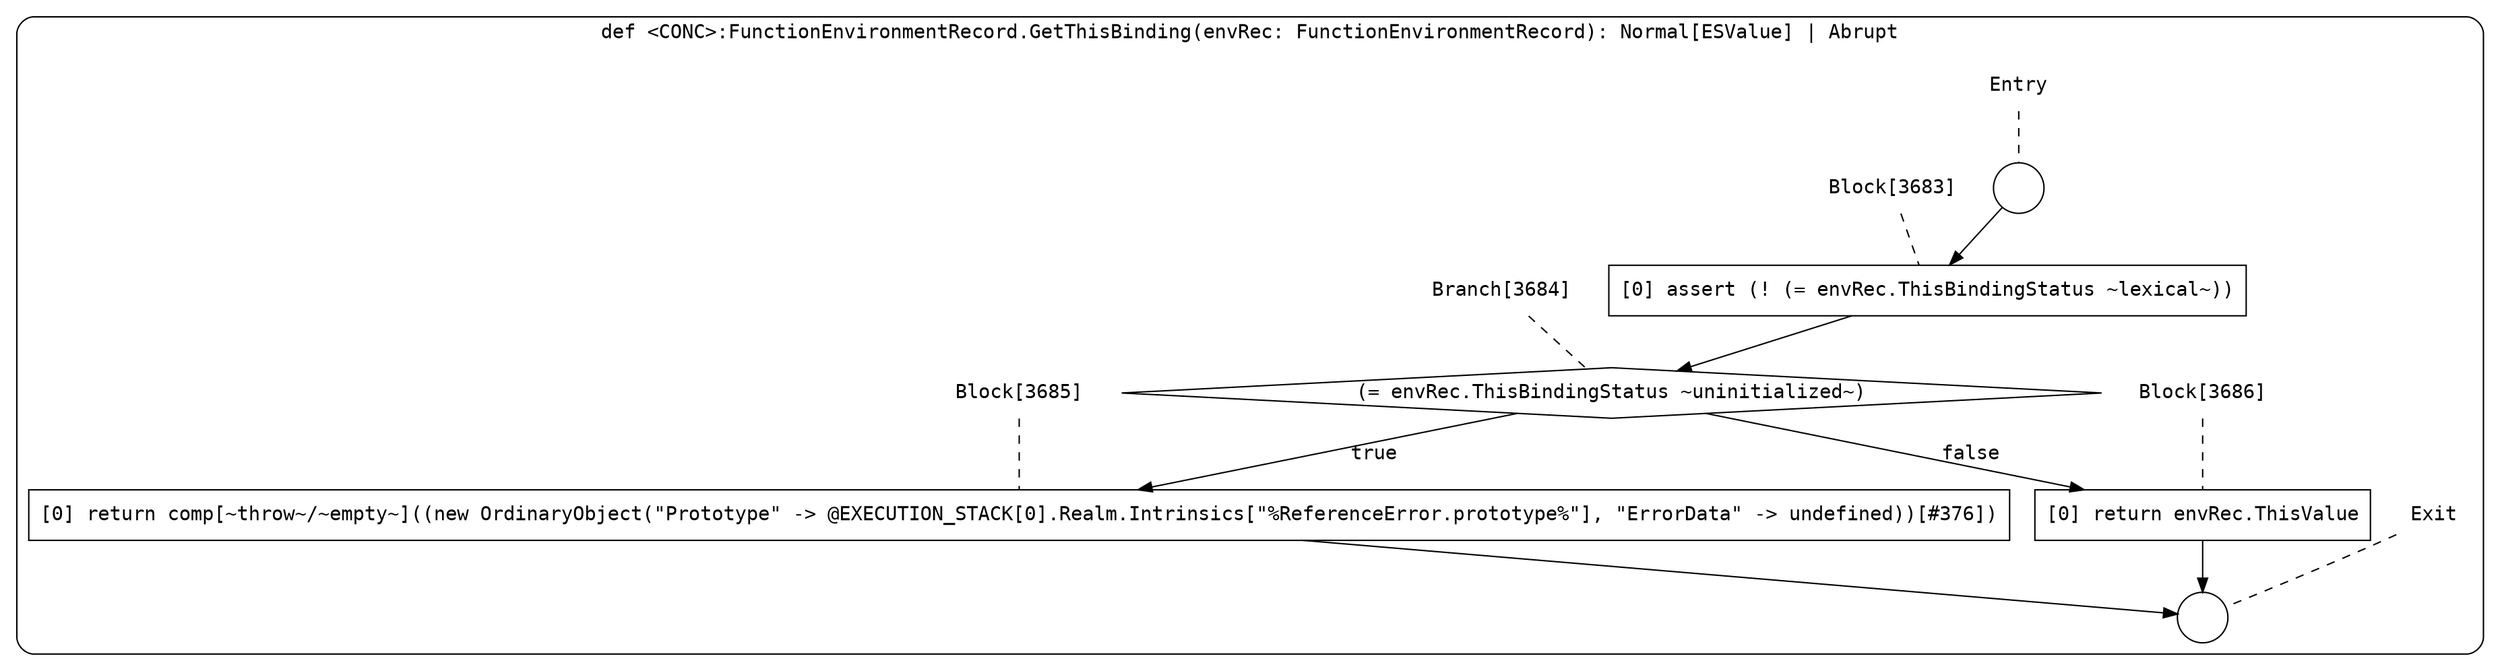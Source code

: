 digraph {
  graph [fontname = "Consolas"]
  node [fontname = "Consolas"]
  edge [fontname = "Consolas"]
  subgraph cluster996 {
    label = "def <CONC>:FunctionEnvironmentRecord.GetThisBinding(envRec: FunctionEnvironmentRecord): Normal[ESValue] | Abrupt"
    style = rounded
    cluster996_entry_name [shape=none, label=<<font color="black">Entry</font>>]
    cluster996_entry_name -> cluster996_entry [arrowhead=none, color="black", style=dashed]
    cluster996_entry [shape=circle label=" " color="black" fillcolor="white" style=filled]
    cluster996_entry -> node3683 [color="black"]
    cluster996_exit_name [shape=none, label=<<font color="black">Exit</font>>]
    cluster996_exit_name -> cluster996_exit [arrowhead=none, color="black", style=dashed]
    cluster996_exit [shape=circle label=" " color="black" fillcolor="white" style=filled]
    node3683_name [shape=none, label=<<font color="black">Block[3683]</font>>]
    node3683_name -> node3683 [arrowhead=none, color="black", style=dashed]
    node3683 [shape=box, label=<<font color="black">[0] assert (! (= envRec.ThisBindingStatus ~lexical~))<BR ALIGN="LEFT"/></font>> color="black" fillcolor="white", style=filled]
    node3683 -> node3684 [color="black"]
    node3684_name [shape=none, label=<<font color="black">Branch[3684]</font>>]
    node3684_name -> node3684 [arrowhead=none, color="black", style=dashed]
    node3684 [shape=diamond, label=<<font color="black">(= envRec.ThisBindingStatus ~uninitialized~)</font>> color="black" fillcolor="white", style=filled]
    node3684 -> node3685 [label=<<font color="black">true</font>> color="black"]
    node3684 -> node3686 [label=<<font color="black">false</font>> color="black"]
    node3685_name [shape=none, label=<<font color="black">Block[3685]</font>>]
    node3685_name -> node3685 [arrowhead=none, color="black", style=dashed]
    node3685 [shape=box, label=<<font color="black">[0] return comp[~throw~/~empty~]((new OrdinaryObject(&quot;Prototype&quot; -&gt; @EXECUTION_STACK[0].Realm.Intrinsics[&quot;%ReferenceError.prototype%&quot;], &quot;ErrorData&quot; -&gt; undefined))[#376])<BR ALIGN="LEFT"/></font>> color="black" fillcolor="white", style=filled]
    node3685 -> cluster996_exit [color="black"]
    node3686_name [shape=none, label=<<font color="black">Block[3686]</font>>]
    node3686_name -> node3686 [arrowhead=none, color="black", style=dashed]
    node3686 [shape=box, label=<<font color="black">[0] return envRec.ThisValue<BR ALIGN="LEFT"/></font>> color="black" fillcolor="white", style=filled]
    node3686 -> cluster996_exit [color="black"]
  }
}